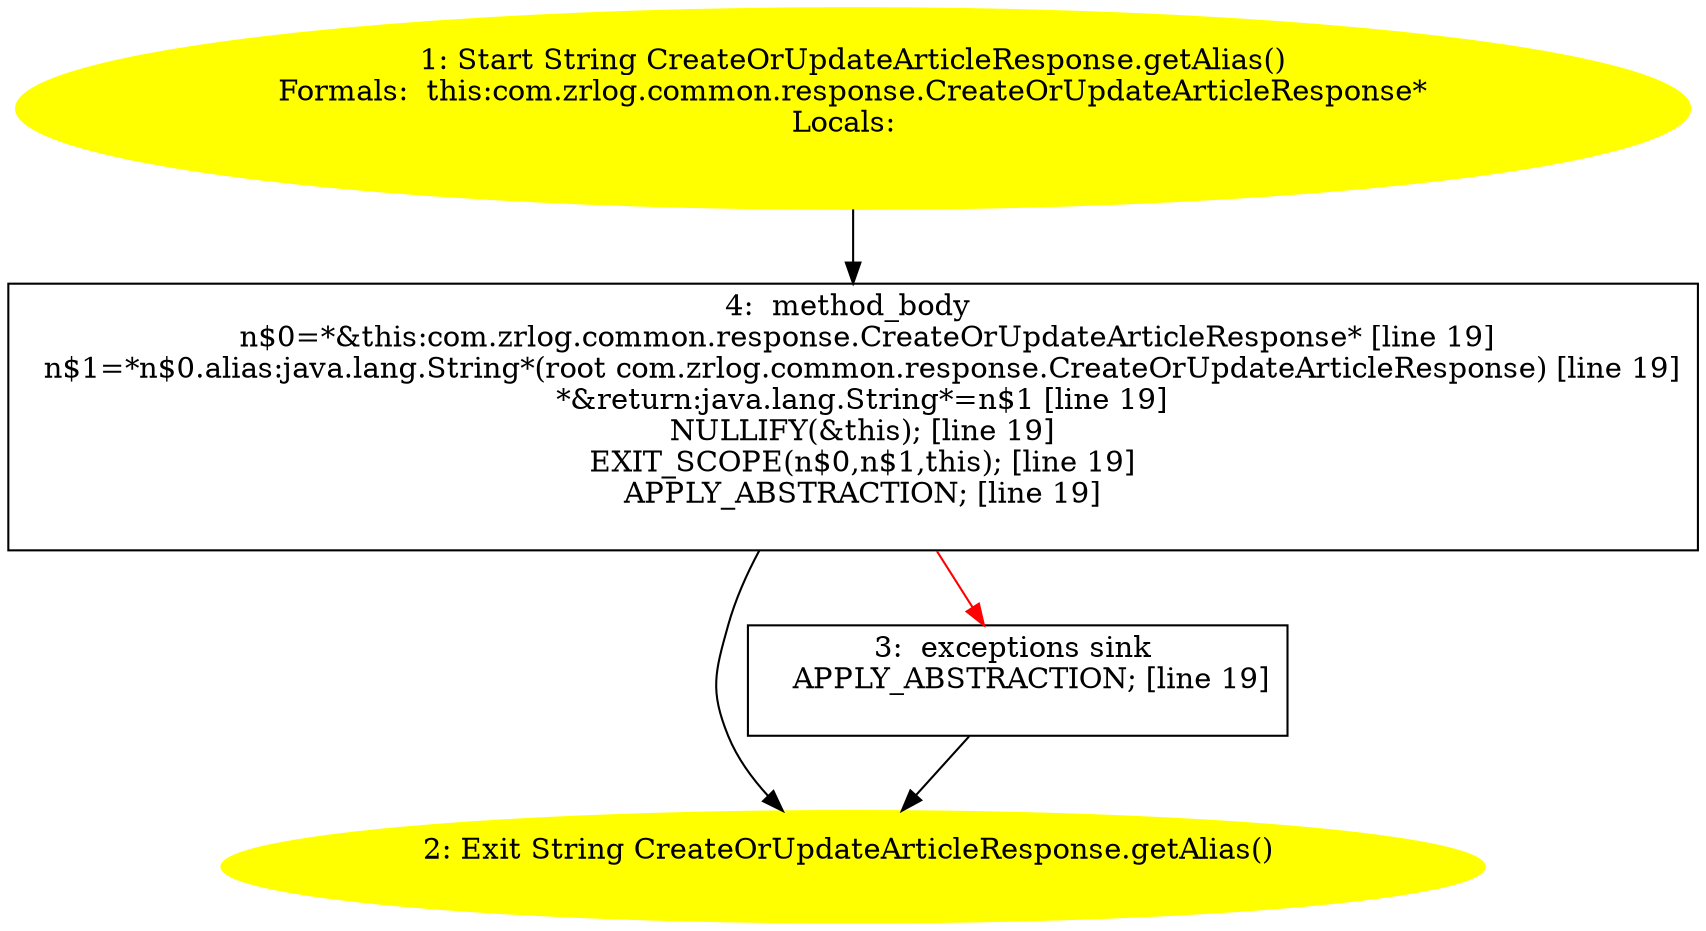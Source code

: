 /* @generated */
digraph cfg {
"com.zrlog.common.response.CreateOrUpdateArticleResponse.getAlias():java.lang.String.2e5190b956977d56a40d60da728cdf53_1" [label="1: Start String CreateOrUpdateArticleResponse.getAlias()\nFormals:  this:com.zrlog.common.response.CreateOrUpdateArticleResponse*\nLocals:  \n  " color=yellow style=filled]
	

	 "com.zrlog.common.response.CreateOrUpdateArticleResponse.getAlias():java.lang.String.2e5190b956977d56a40d60da728cdf53_1" -> "com.zrlog.common.response.CreateOrUpdateArticleResponse.getAlias():java.lang.String.2e5190b956977d56a40d60da728cdf53_4" ;
"com.zrlog.common.response.CreateOrUpdateArticleResponse.getAlias():java.lang.String.2e5190b956977d56a40d60da728cdf53_2" [label="2: Exit String CreateOrUpdateArticleResponse.getAlias() \n  " color=yellow style=filled]
	

"com.zrlog.common.response.CreateOrUpdateArticleResponse.getAlias():java.lang.String.2e5190b956977d56a40d60da728cdf53_3" [label="3:  exceptions sink \n   APPLY_ABSTRACTION; [line 19]\n " shape="box"]
	

	 "com.zrlog.common.response.CreateOrUpdateArticleResponse.getAlias():java.lang.String.2e5190b956977d56a40d60da728cdf53_3" -> "com.zrlog.common.response.CreateOrUpdateArticleResponse.getAlias():java.lang.String.2e5190b956977d56a40d60da728cdf53_2" ;
"com.zrlog.common.response.CreateOrUpdateArticleResponse.getAlias():java.lang.String.2e5190b956977d56a40d60da728cdf53_4" [label="4:  method_body \n   n$0=*&this:com.zrlog.common.response.CreateOrUpdateArticleResponse* [line 19]\n  n$1=*n$0.alias:java.lang.String*(root com.zrlog.common.response.CreateOrUpdateArticleResponse) [line 19]\n  *&return:java.lang.String*=n$1 [line 19]\n  NULLIFY(&this); [line 19]\n  EXIT_SCOPE(n$0,n$1,this); [line 19]\n  APPLY_ABSTRACTION; [line 19]\n " shape="box"]
	

	 "com.zrlog.common.response.CreateOrUpdateArticleResponse.getAlias():java.lang.String.2e5190b956977d56a40d60da728cdf53_4" -> "com.zrlog.common.response.CreateOrUpdateArticleResponse.getAlias():java.lang.String.2e5190b956977d56a40d60da728cdf53_2" ;
	 "com.zrlog.common.response.CreateOrUpdateArticleResponse.getAlias():java.lang.String.2e5190b956977d56a40d60da728cdf53_4" -> "com.zrlog.common.response.CreateOrUpdateArticleResponse.getAlias():java.lang.String.2e5190b956977d56a40d60da728cdf53_3" [color="red" ];
}
